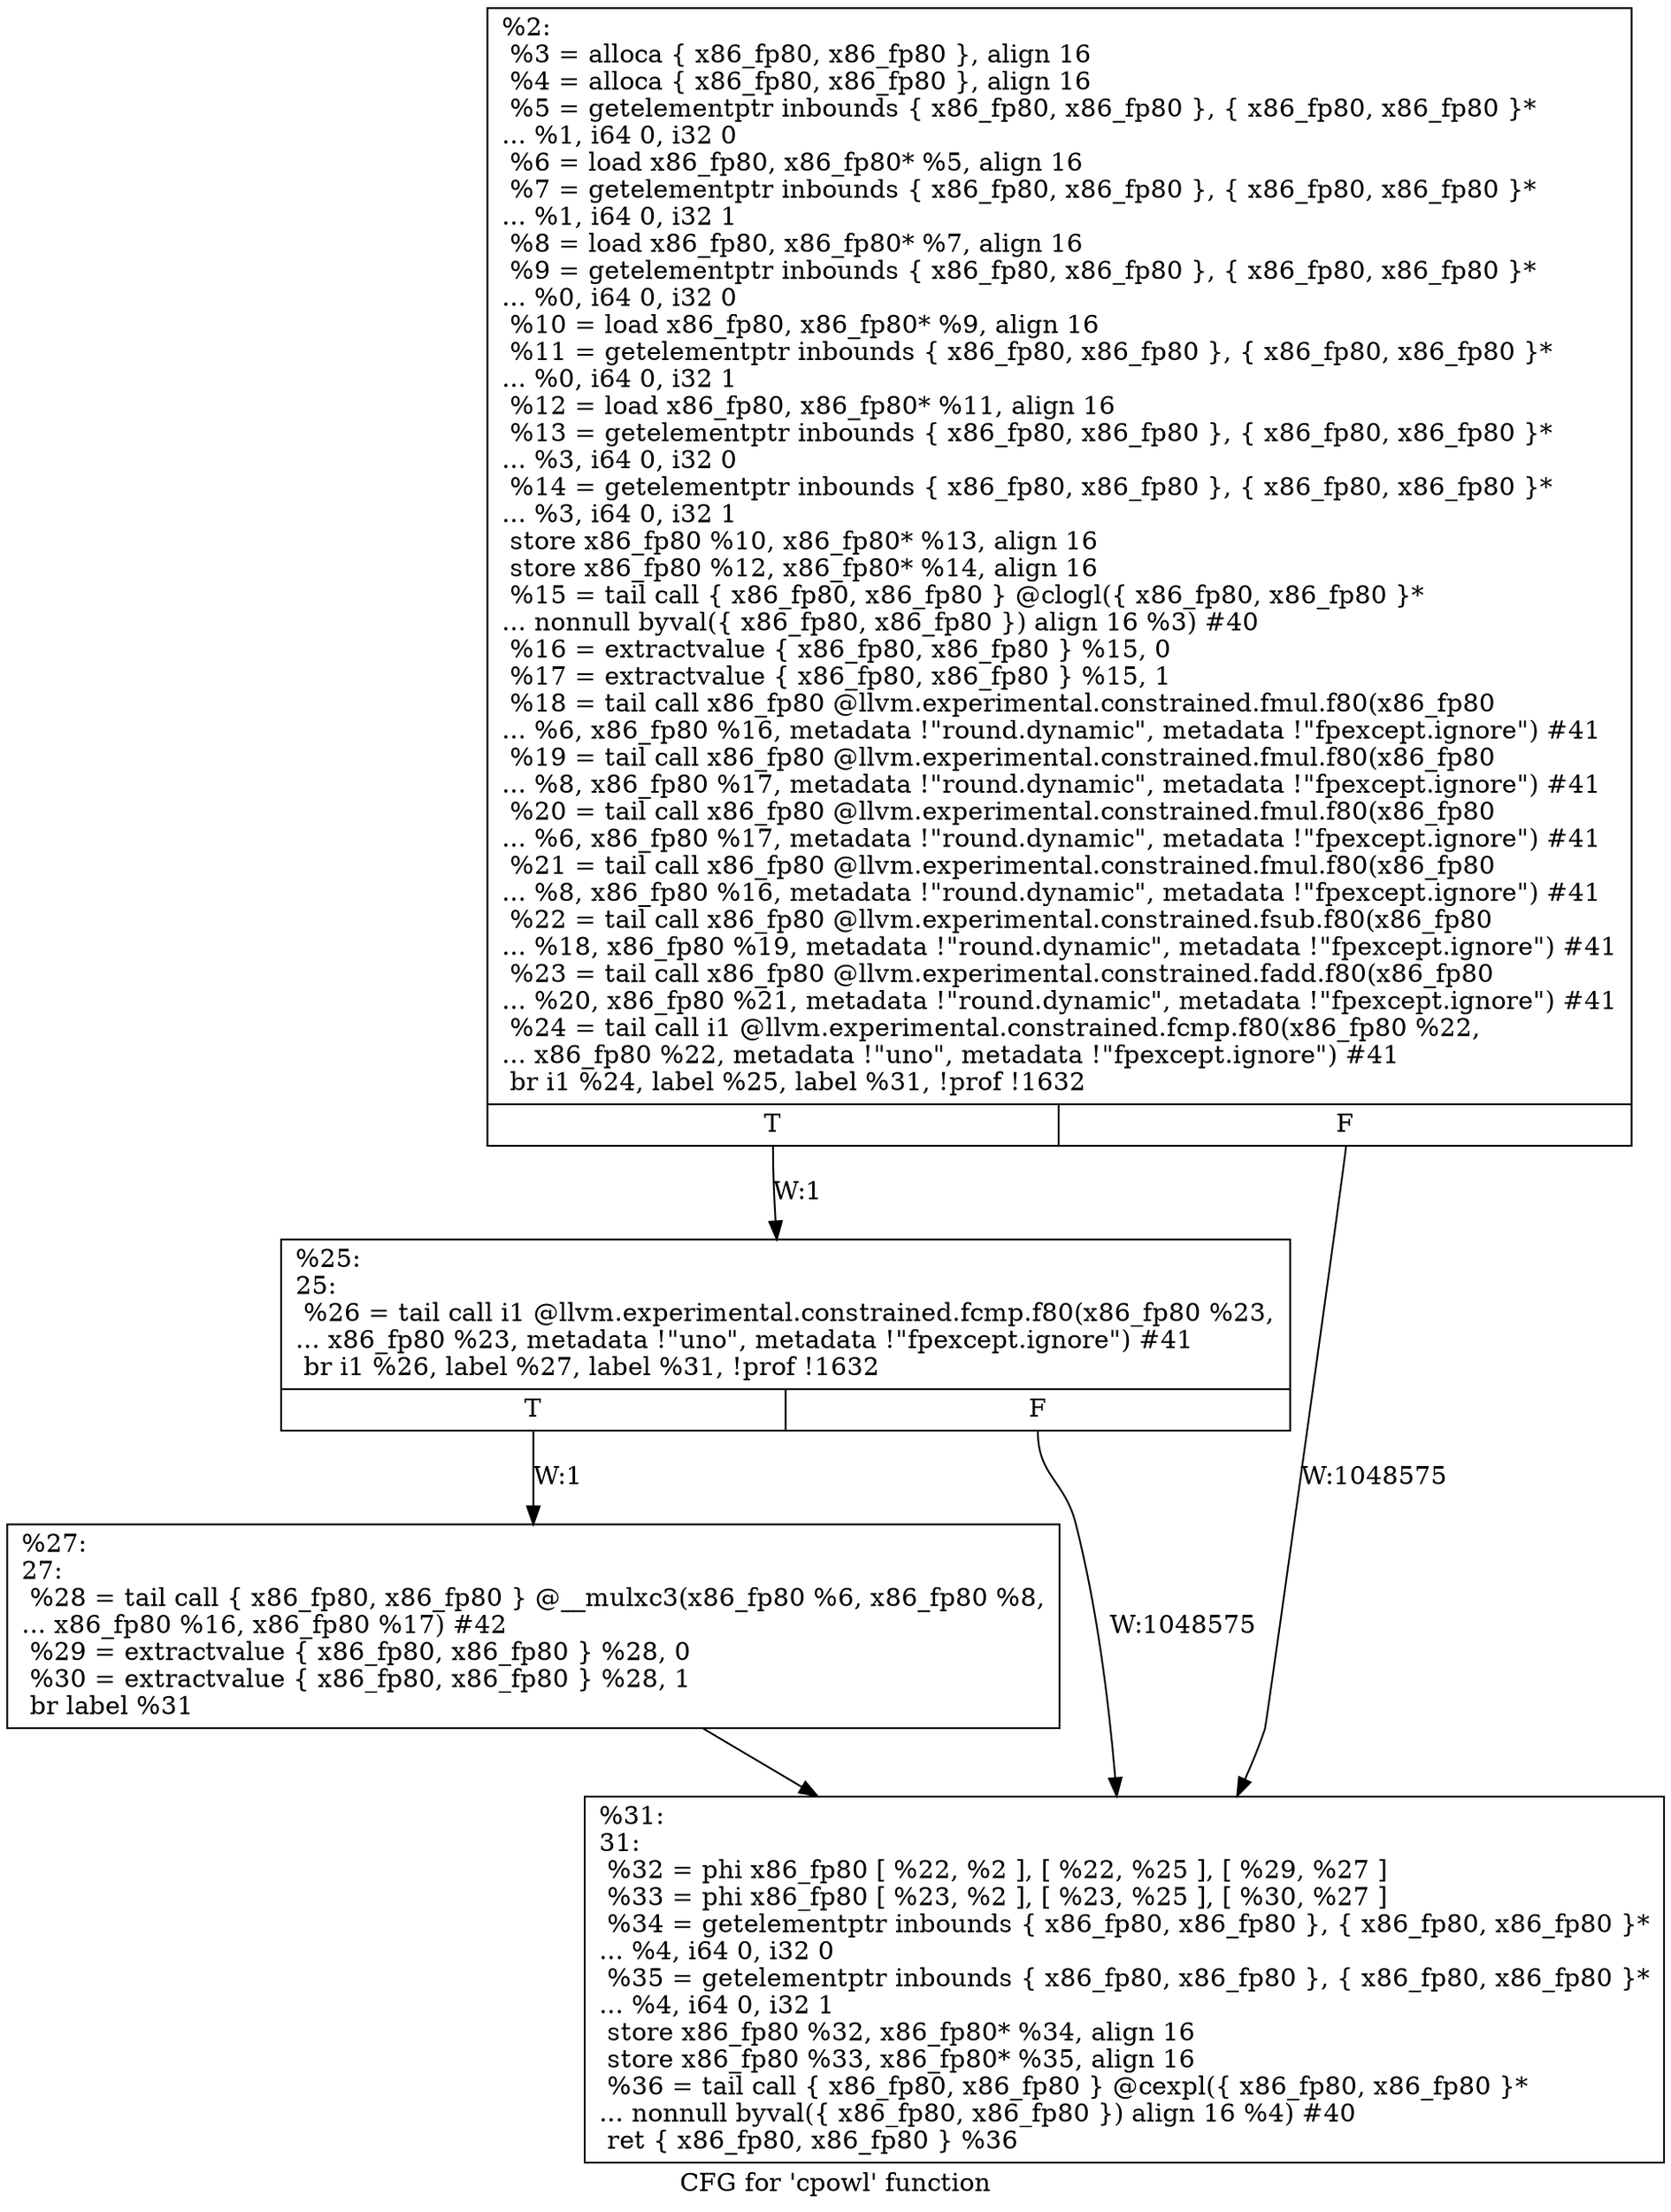 digraph "CFG for 'cpowl' function" {
	label="CFG for 'cpowl' function";

	Node0x1e7f6e0 [shape=record,label="{%2:\l  %3 = alloca \{ x86_fp80, x86_fp80 \}, align 16\l  %4 = alloca \{ x86_fp80, x86_fp80 \}, align 16\l  %5 = getelementptr inbounds \{ x86_fp80, x86_fp80 \}, \{ x86_fp80, x86_fp80 \}*\l... %1, i64 0, i32 0\l  %6 = load x86_fp80, x86_fp80* %5, align 16\l  %7 = getelementptr inbounds \{ x86_fp80, x86_fp80 \}, \{ x86_fp80, x86_fp80 \}*\l... %1, i64 0, i32 1\l  %8 = load x86_fp80, x86_fp80* %7, align 16\l  %9 = getelementptr inbounds \{ x86_fp80, x86_fp80 \}, \{ x86_fp80, x86_fp80 \}*\l... %0, i64 0, i32 0\l  %10 = load x86_fp80, x86_fp80* %9, align 16\l  %11 = getelementptr inbounds \{ x86_fp80, x86_fp80 \}, \{ x86_fp80, x86_fp80 \}*\l... %0, i64 0, i32 1\l  %12 = load x86_fp80, x86_fp80* %11, align 16\l  %13 = getelementptr inbounds \{ x86_fp80, x86_fp80 \}, \{ x86_fp80, x86_fp80 \}*\l... %3, i64 0, i32 0\l  %14 = getelementptr inbounds \{ x86_fp80, x86_fp80 \}, \{ x86_fp80, x86_fp80 \}*\l... %3, i64 0, i32 1\l  store x86_fp80 %10, x86_fp80* %13, align 16\l  store x86_fp80 %12, x86_fp80* %14, align 16\l  %15 = tail call \{ x86_fp80, x86_fp80 \} @clogl(\{ x86_fp80, x86_fp80 \}*\l... nonnull byval(\{ x86_fp80, x86_fp80 \}) align 16 %3) #40\l  %16 = extractvalue \{ x86_fp80, x86_fp80 \} %15, 0\l  %17 = extractvalue \{ x86_fp80, x86_fp80 \} %15, 1\l  %18 = tail call x86_fp80 @llvm.experimental.constrained.fmul.f80(x86_fp80\l... %6, x86_fp80 %16, metadata !\"round.dynamic\", metadata !\"fpexcept.ignore\") #41\l  %19 = tail call x86_fp80 @llvm.experimental.constrained.fmul.f80(x86_fp80\l... %8, x86_fp80 %17, metadata !\"round.dynamic\", metadata !\"fpexcept.ignore\") #41\l  %20 = tail call x86_fp80 @llvm.experimental.constrained.fmul.f80(x86_fp80\l... %6, x86_fp80 %17, metadata !\"round.dynamic\", metadata !\"fpexcept.ignore\") #41\l  %21 = tail call x86_fp80 @llvm.experimental.constrained.fmul.f80(x86_fp80\l... %8, x86_fp80 %16, metadata !\"round.dynamic\", metadata !\"fpexcept.ignore\") #41\l  %22 = tail call x86_fp80 @llvm.experimental.constrained.fsub.f80(x86_fp80\l... %18, x86_fp80 %19, metadata !\"round.dynamic\", metadata !\"fpexcept.ignore\") #41\l  %23 = tail call x86_fp80 @llvm.experimental.constrained.fadd.f80(x86_fp80\l... %20, x86_fp80 %21, metadata !\"round.dynamic\", metadata !\"fpexcept.ignore\") #41\l  %24 = tail call i1 @llvm.experimental.constrained.fcmp.f80(x86_fp80 %22,\l... x86_fp80 %22, metadata !\"uno\", metadata !\"fpexcept.ignore\") #41\l  br i1 %24, label %25, label %31, !prof !1632\l|{<s0>T|<s1>F}}"];
	Node0x1e7f6e0:s0 -> Node0x1e80210[label="W:1"];
	Node0x1e7f6e0:s1 -> Node0x1e802b0[label="W:1048575"];
	Node0x1e80210 [shape=record,label="{%25:\l25:                                               \l  %26 = tail call i1 @llvm.experimental.constrained.fcmp.f80(x86_fp80 %23,\l... x86_fp80 %23, metadata !\"uno\", metadata !\"fpexcept.ignore\") #41\l  br i1 %26, label %27, label %31, !prof !1632\l|{<s0>T|<s1>F}}"];
	Node0x1e80210:s0 -> Node0x1e80260[label="W:1"];
	Node0x1e80210:s1 -> Node0x1e802b0[label="W:1048575"];
	Node0x1e80260 [shape=record,label="{%27:\l27:                                               \l  %28 = tail call \{ x86_fp80, x86_fp80 \} @__mulxc3(x86_fp80 %6, x86_fp80 %8,\l... x86_fp80 %16, x86_fp80 %17) #42\l  %29 = extractvalue \{ x86_fp80, x86_fp80 \} %28, 0\l  %30 = extractvalue \{ x86_fp80, x86_fp80 \} %28, 1\l  br label %31\l}"];
	Node0x1e80260 -> Node0x1e802b0;
	Node0x1e802b0 [shape=record,label="{%31:\l31:                                               \l  %32 = phi x86_fp80 [ %22, %2 ], [ %22, %25 ], [ %29, %27 ]\l  %33 = phi x86_fp80 [ %23, %2 ], [ %23, %25 ], [ %30, %27 ]\l  %34 = getelementptr inbounds \{ x86_fp80, x86_fp80 \}, \{ x86_fp80, x86_fp80 \}*\l... %4, i64 0, i32 0\l  %35 = getelementptr inbounds \{ x86_fp80, x86_fp80 \}, \{ x86_fp80, x86_fp80 \}*\l... %4, i64 0, i32 1\l  store x86_fp80 %32, x86_fp80* %34, align 16\l  store x86_fp80 %33, x86_fp80* %35, align 16\l  %36 = tail call \{ x86_fp80, x86_fp80 \} @cexpl(\{ x86_fp80, x86_fp80 \}*\l... nonnull byval(\{ x86_fp80, x86_fp80 \}) align 16 %4) #40\l  ret \{ x86_fp80, x86_fp80 \} %36\l}"];
}
